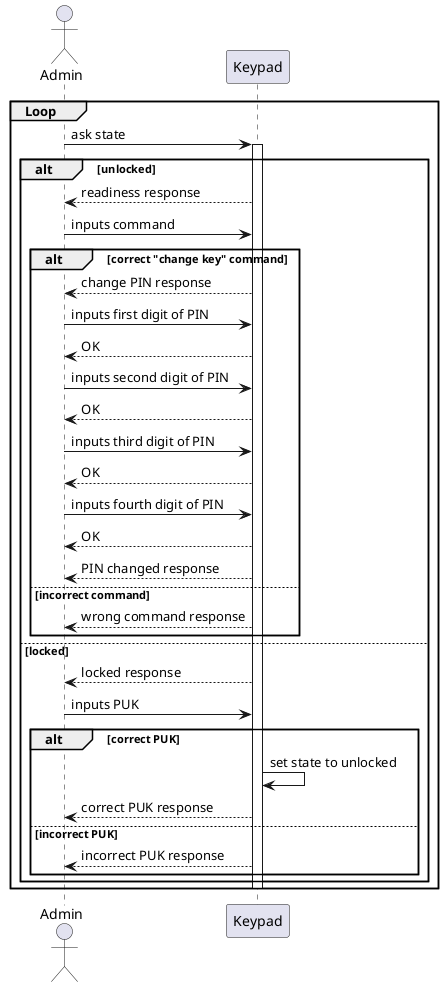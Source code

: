 /' see 
http://www.plantuml.com/plantuml/uml/hLFDRi8m33utJs7rmWbnvu1WjudzSDa3H8qfKTkuSjmXtdw6jNIW33Q9IzJOtq_wnPbD82A2CPEPCSiebgLhQXCh7rhBjW76s5A8-8ensXAViARzYfds8DoXCPajX1ZobMjyo7LVCdKjl12r9ilwCamNaA_nq5gNpy762jH9K07Azf_wUMuVQxL05segAdIwpOOMJAUBmMWEZDRveASw7r6nQKFzbquY5DGqDgZaoKAtp5W8vCNEXXAXmaC-OdxrxT6RvxSVndUSjvwZWFEb5w3jaNl3u7rzLozYGS4zK51sdX-fjwMEPVTVmMHJgNtcxY9mh2EgtN2BzozkpnJA0NSffRnUS9Ywz6IcbNlId-Tmyx6-ca4jNKSmyc0E4UNxnO3G-3HkpEWecyeiuPeGkS2byZgj3XD17LjBNRgc_W80
'/

@startuml
skinparam responseMessageBelowArrow true

	actor "Admin"

	group Loop
		"Admin" -> "Keypad": ask state
		activate "Keypad"
		alt unlocked
			"Keypad" --> "Admin": readiness response
			"Admin" -> "Keypad": inputs command
			alt correct "change key" command
				"Keypad" --> "Admin": change PIN response
				"Admin" -> "Keypad": inputs first digit of PIN
				"Keypad" --> "Admin": OK
				"Admin" -> "Keypad": inputs second digit of PIN
				"Keypad" --> "Admin": OK
				"Admin" -> "Keypad": inputs third digit of PIN
				"Keypad" --> "Admin": OK
				"Admin" -> "Keypad": inputs fourth digit of PIN
				"Keypad" --> "Admin": OK
				"Keypad" --> "Admin": PIN changed response
			else incorrect command
				"Keypad" --> "Admin": wrong command response
			end
		else locked
			activate "Keypad"
			"Keypad" --> "Admin": locked response
			"Admin" -> "Keypad": inputs PUK
			alt correct PUK
				"Keypad" -> "Keypad" : set state to unlocked
				"Keypad" --> "Admin": correct PUK response
			else incorrect PUK
				"Keypad" --> "Admin": incorrect PUK response
			end
		end
		deactivate "Keypad"
	end
@enduml
